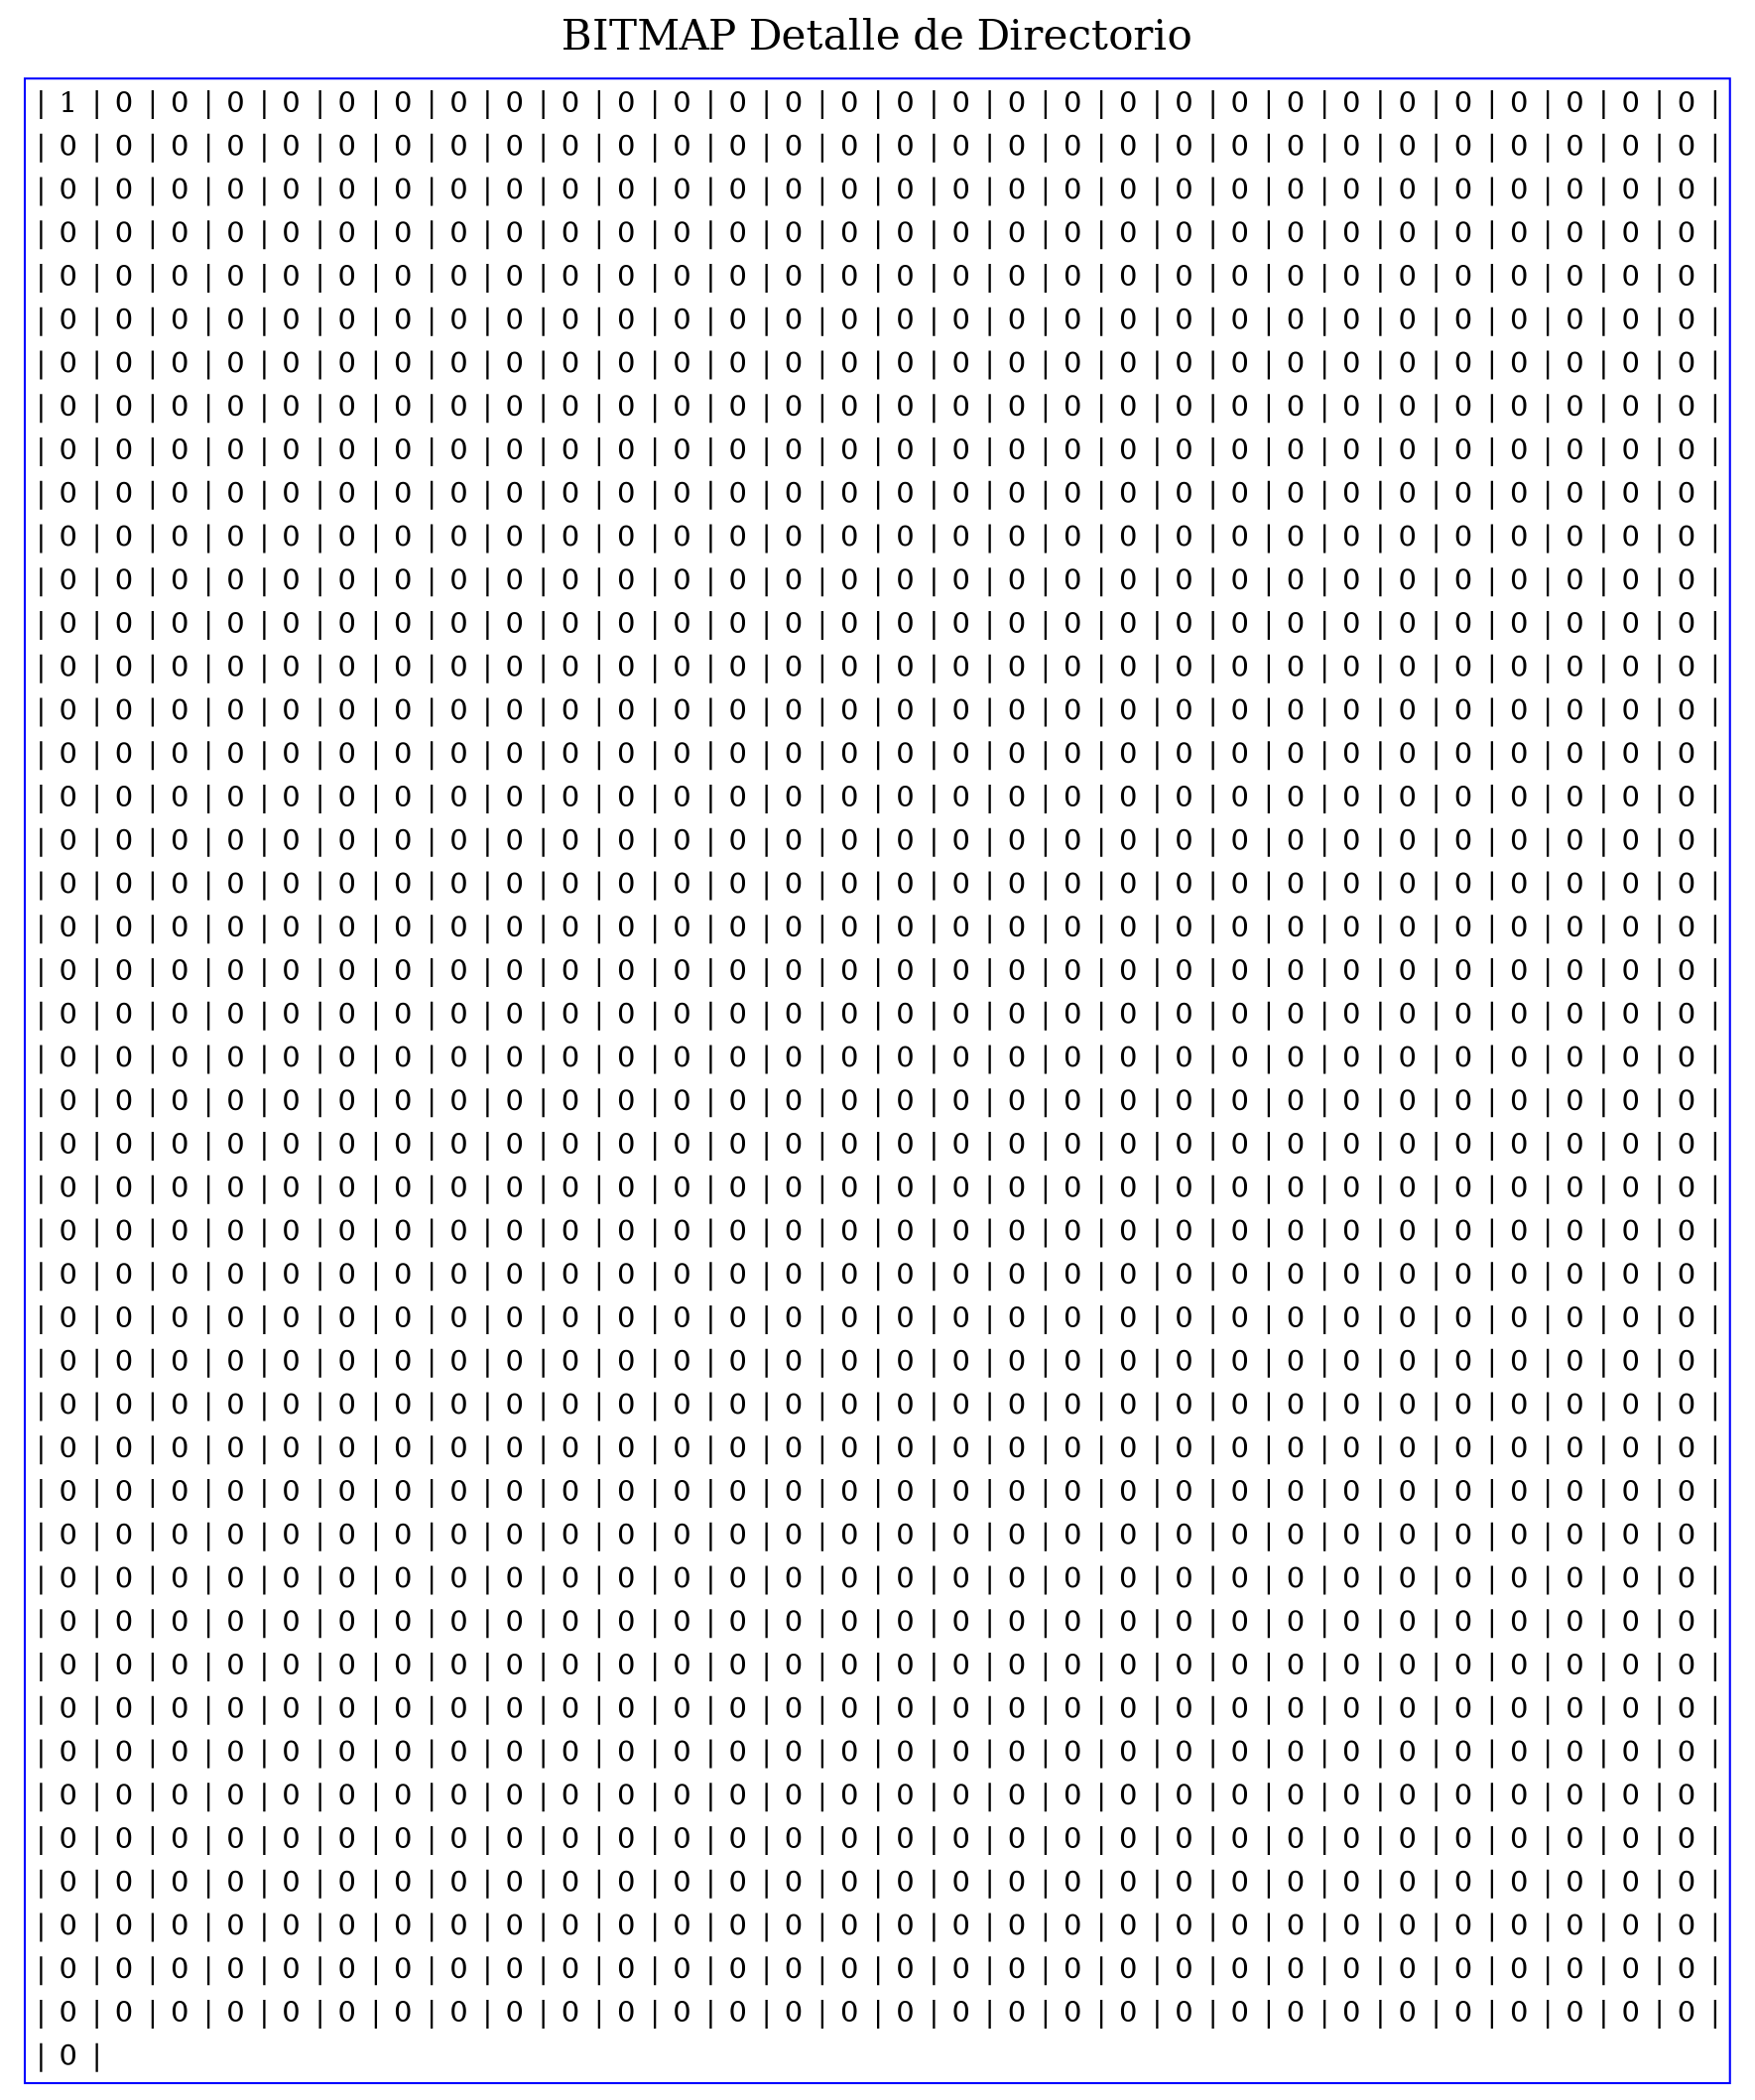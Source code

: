 digraph H {
graph[label="BITMAP Detalle de Directorio", labelloc=t, fontsize=20, compound=true];aHtmlTable [ 
shape=plaintext 
color=blue 
label=< 
<table border='1' cellborder='0'> 
	<tr><td>|</td>
<td>1</td><td>|</td><td>0</td><td>|</td><td>0</td><td>|</td><td>0</td><td>|</td><td>0</td><td>|</td><td>0</td><td>|</td><td>0</td><td>|</td><td>0</td><td>|</td><td>0</td><td>|</td><td>0</td><td>|</td><td>0</td><td>|</td><td>0</td><td>|</td><td>0</td><td>|</td><td>0</td><td>|</td><td>0</td><td>|</td><td>0</td><td>|</td><td>0</td><td>|</td><td>0</td><td>|</td><td>0</td><td>|</td><td>0</td><td>|</td><td>0</td><td>|</td><td>0</td><td>|</td><td>0</td><td>|</td><td>0</td><td>|</td><td>0</td><td>|</td><td>0</td><td>|</td><td>0</td><td>|</td><td>0</td><td>|</td><td>0</td><td>|</td><td>0</td><td>|</td></tr>
	<tr><td>|</td>
<td>0</td><td>|</td><td>0</td><td>|</td><td>0</td><td>|</td><td>0</td><td>|</td><td>0</td><td>|</td><td>0</td><td>|</td><td>0</td><td>|</td><td>0</td><td>|</td><td>0</td><td>|</td><td>0</td><td>|</td><td>0</td><td>|</td><td>0</td><td>|</td><td>0</td><td>|</td><td>0</td><td>|</td><td>0</td><td>|</td><td>0</td><td>|</td><td>0</td><td>|</td><td>0</td><td>|</td><td>0</td><td>|</td><td>0</td><td>|</td><td>0</td><td>|</td><td>0</td><td>|</td><td>0</td><td>|</td><td>0</td><td>|</td><td>0</td><td>|</td><td>0</td><td>|</td><td>0</td><td>|</td><td>0</td><td>|</td><td>0</td><td>|</td><td>0</td><td>|</td></tr>
	<tr><td>|</td>
<td>0</td><td>|</td><td>0</td><td>|</td><td>0</td><td>|</td><td>0</td><td>|</td><td>0</td><td>|</td><td>0</td><td>|</td><td>0</td><td>|</td><td>0</td><td>|</td><td>0</td><td>|</td><td>0</td><td>|</td><td>0</td><td>|</td><td>0</td><td>|</td><td>0</td><td>|</td><td>0</td><td>|</td><td>0</td><td>|</td><td>0</td><td>|</td><td>0</td><td>|</td><td>0</td><td>|</td><td>0</td><td>|</td><td>0</td><td>|</td><td>0</td><td>|</td><td>0</td><td>|</td><td>0</td><td>|</td><td>0</td><td>|</td><td>0</td><td>|</td><td>0</td><td>|</td><td>0</td><td>|</td><td>0</td><td>|</td><td>0</td><td>|</td><td>0</td><td>|</td></tr>
	<tr><td>|</td>
<td>0</td><td>|</td><td>0</td><td>|</td><td>0</td><td>|</td><td>0</td><td>|</td><td>0</td><td>|</td><td>0</td><td>|</td><td>0</td><td>|</td><td>0</td><td>|</td><td>0</td><td>|</td><td>0</td><td>|</td><td>0</td><td>|</td><td>0</td><td>|</td><td>0</td><td>|</td><td>0</td><td>|</td><td>0</td><td>|</td><td>0</td><td>|</td><td>0</td><td>|</td><td>0</td><td>|</td><td>0</td><td>|</td><td>0</td><td>|</td><td>0</td><td>|</td><td>0</td><td>|</td><td>0</td><td>|</td><td>0</td><td>|</td><td>0</td><td>|</td><td>0</td><td>|</td><td>0</td><td>|</td><td>0</td><td>|</td><td>0</td><td>|</td><td>0</td><td>|</td></tr>
	<tr><td>|</td>
<td>0</td><td>|</td><td>0</td><td>|</td><td>0</td><td>|</td><td>0</td><td>|</td><td>0</td><td>|</td><td>0</td><td>|</td><td>0</td><td>|</td><td>0</td><td>|</td><td>0</td><td>|</td><td>0</td><td>|</td><td>0</td><td>|</td><td>0</td><td>|</td><td>0</td><td>|</td><td>0</td><td>|</td><td>0</td><td>|</td><td>0</td><td>|</td><td>0</td><td>|</td><td>0</td><td>|</td><td>0</td><td>|</td><td>0</td><td>|</td><td>0</td><td>|</td><td>0</td><td>|</td><td>0</td><td>|</td><td>0</td><td>|</td><td>0</td><td>|</td><td>0</td><td>|</td><td>0</td><td>|</td><td>0</td><td>|</td><td>0</td><td>|</td><td>0</td><td>|</td></tr>
	<tr><td>|</td>
<td>0</td><td>|</td><td>0</td><td>|</td><td>0</td><td>|</td><td>0</td><td>|</td><td>0</td><td>|</td><td>0</td><td>|</td><td>0</td><td>|</td><td>0</td><td>|</td><td>0</td><td>|</td><td>0</td><td>|</td><td>0</td><td>|</td><td>0</td><td>|</td><td>0</td><td>|</td><td>0</td><td>|</td><td>0</td><td>|</td><td>0</td><td>|</td><td>0</td><td>|</td><td>0</td><td>|</td><td>0</td><td>|</td><td>0</td><td>|</td><td>0</td><td>|</td><td>0</td><td>|</td><td>0</td><td>|</td><td>0</td><td>|</td><td>0</td><td>|</td><td>0</td><td>|</td><td>0</td><td>|</td><td>0</td><td>|</td><td>0</td><td>|</td><td>0</td><td>|</td></tr>
	<tr><td>|</td>
<td>0</td><td>|</td><td>0</td><td>|</td><td>0</td><td>|</td><td>0</td><td>|</td><td>0</td><td>|</td><td>0</td><td>|</td><td>0</td><td>|</td><td>0</td><td>|</td><td>0</td><td>|</td><td>0</td><td>|</td><td>0</td><td>|</td><td>0</td><td>|</td><td>0</td><td>|</td><td>0</td><td>|</td><td>0</td><td>|</td><td>0</td><td>|</td><td>0</td><td>|</td><td>0</td><td>|</td><td>0</td><td>|</td><td>0</td><td>|</td><td>0</td><td>|</td><td>0</td><td>|</td><td>0</td><td>|</td><td>0</td><td>|</td><td>0</td><td>|</td><td>0</td><td>|</td><td>0</td><td>|</td><td>0</td><td>|</td><td>0</td><td>|</td><td>0</td><td>|</td></tr>
	<tr><td>|</td>
<td>0</td><td>|</td><td>0</td><td>|</td><td>0</td><td>|</td><td>0</td><td>|</td><td>0</td><td>|</td><td>0</td><td>|</td><td>0</td><td>|</td><td>0</td><td>|</td><td>0</td><td>|</td><td>0</td><td>|</td><td>0</td><td>|</td><td>0</td><td>|</td><td>0</td><td>|</td><td>0</td><td>|</td><td>0</td><td>|</td><td>0</td><td>|</td><td>0</td><td>|</td><td>0</td><td>|</td><td>0</td><td>|</td><td>0</td><td>|</td><td>0</td><td>|</td><td>0</td><td>|</td><td>0</td><td>|</td><td>0</td><td>|</td><td>0</td><td>|</td><td>0</td><td>|</td><td>0</td><td>|</td><td>0</td><td>|</td><td>0</td><td>|</td><td>0</td><td>|</td></tr>
	<tr><td>|</td>
<td>0</td><td>|</td><td>0</td><td>|</td><td>0</td><td>|</td><td>0</td><td>|</td><td>0</td><td>|</td><td>0</td><td>|</td><td>0</td><td>|</td><td>0</td><td>|</td><td>0</td><td>|</td><td>0</td><td>|</td><td>0</td><td>|</td><td>0</td><td>|</td><td>0</td><td>|</td><td>0</td><td>|</td><td>0</td><td>|</td><td>0</td><td>|</td><td>0</td><td>|</td><td>0</td><td>|</td><td>0</td><td>|</td><td>0</td><td>|</td><td>0</td><td>|</td><td>0</td><td>|</td><td>0</td><td>|</td><td>0</td><td>|</td><td>0</td><td>|</td><td>0</td><td>|</td><td>0</td><td>|</td><td>0</td><td>|</td><td>0</td><td>|</td><td>0</td><td>|</td></tr>
	<tr><td>|</td>
<td>0</td><td>|</td><td>0</td><td>|</td><td>0</td><td>|</td><td>0</td><td>|</td><td>0</td><td>|</td><td>0</td><td>|</td><td>0</td><td>|</td><td>0</td><td>|</td><td>0</td><td>|</td><td>0</td><td>|</td><td>0</td><td>|</td><td>0</td><td>|</td><td>0</td><td>|</td><td>0</td><td>|</td><td>0</td><td>|</td><td>0</td><td>|</td><td>0</td><td>|</td><td>0</td><td>|</td><td>0</td><td>|</td><td>0</td><td>|</td><td>0</td><td>|</td><td>0</td><td>|</td><td>0</td><td>|</td><td>0</td><td>|</td><td>0</td><td>|</td><td>0</td><td>|</td><td>0</td><td>|</td><td>0</td><td>|</td><td>0</td><td>|</td><td>0</td><td>|</td></tr>
	<tr><td>|</td>
<td>0</td><td>|</td><td>0</td><td>|</td><td>0</td><td>|</td><td>0</td><td>|</td><td>0</td><td>|</td><td>0</td><td>|</td><td>0</td><td>|</td><td>0</td><td>|</td><td>0</td><td>|</td><td>0</td><td>|</td><td>0</td><td>|</td><td>0</td><td>|</td><td>0</td><td>|</td><td>0</td><td>|</td><td>0</td><td>|</td><td>0</td><td>|</td><td>0</td><td>|</td><td>0</td><td>|</td><td>0</td><td>|</td><td>0</td><td>|</td><td>0</td><td>|</td><td>0</td><td>|</td><td>0</td><td>|</td><td>0</td><td>|</td><td>0</td><td>|</td><td>0</td><td>|</td><td>0</td><td>|</td><td>0</td><td>|</td><td>0</td><td>|</td><td>0</td><td>|</td></tr>
	<tr><td>|</td>
<td>0</td><td>|</td><td>0</td><td>|</td><td>0</td><td>|</td><td>0</td><td>|</td><td>0</td><td>|</td><td>0</td><td>|</td><td>0</td><td>|</td><td>0</td><td>|</td><td>0</td><td>|</td><td>0</td><td>|</td><td>0</td><td>|</td><td>0</td><td>|</td><td>0</td><td>|</td><td>0</td><td>|</td><td>0</td><td>|</td><td>0</td><td>|</td><td>0</td><td>|</td><td>0</td><td>|</td><td>0</td><td>|</td><td>0</td><td>|</td><td>0</td><td>|</td><td>0</td><td>|</td><td>0</td><td>|</td><td>0</td><td>|</td><td>0</td><td>|</td><td>0</td><td>|</td><td>0</td><td>|</td><td>0</td><td>|</td><td>0</td><td>|</td><td>0</td><td>|</td></tr>
	<tr><td>|</td>
<td>0</td><td>|</td><td>0</td><td>|</td><td>0</td><td>|</td><td>0</td><td>|</td><td>0</td><td>|</td><td>0</td><td>|</td><td>0</td><td>|</td><td>0</td><td>|</td><td>0</td><td>|</td><td>0</td><td>|</td><td>0</td><td>|</td><td>0</td><td>|</td><td>0</td><td>|</td><td>0</td><td>|</td><td>0</td><td>|</td><td>0</td><td>|</td><td>0</td><td>|</td><td>0</td><td>|</td><td>0</td><td>|</td><td>0</td><td>|</td><td>0</td><td>|</td><td>0</td><td>|</td><td>0</td><td>|</td><td>0</td><td>|</td><td>0</td><td>|</td><td>0</td><td>|</td><td>0</td><td>|</td><td>0</td><td>|</td><td>0</td><td>|</td><td>0</td><td>|</td></tr>
	<tr><td>|</td>
<td>0</td><td>|</td><td>0</td><td>|</td><td>0</td><td>|</td><td>0</td><td>|</td><td>0</td><td>|</td><td>0</td><td>|</td><td>0</td><td>|</td><td>0</td><td>|</td><td>0</td><td>|</td><td>0</td><td>|</td><td>0</td><td>|</td><td>0</td><td>|</td><td>0</td><td>|</td><td>0</td><td>|</td><td>0</td><td>|</td><td>0</td><td>|</td><td>0</td><td>|</td><td>0</td><td>|</td><td>0</td><td>|</td><td>0</td><td>|</td><td>0</td><td>|</td><td>0</td><td>|</td><td>0</td><td>|</td><td>0</td><td>|</td><td>0</td><td>|</td><td>0</td><td>|</td><td>0</td><td>|</td><td>0</td><td>|</td><td>0</td><td>|</td><td>0</td><td>|</td></tr>
	<tr><td>|</td>
<td>0</td><td>|</td><td>0</td><td>|</td><td>0</td><td>|</td><td>0</td><td>|</td><td>0</td><td>|</td><td>0</td><td>|</td><td>0</td><td>|</td><td>0</td><td>|</td><td>0</td><td>|</td><td>0</td><td>|</td><td>0</td><td>|</td><td>0</td><td>|</td><td>0</td><td>|</td><td>0</td><td>|</td><td>0</td><td>|</td><td>0</td><td>|</td><td>0</td><td>|</td><td>0</td><td>|</td><td>0</td><td>|</td><td>0</td><td>|</td><td>0</td><td>|</td><td>0</td><td>|</td><td>0</td><td>|</td><td>0</td><td>|</td><td>0</td><td>|</td><td>0</td><td>|</td><td>0</td><td>|</td><td>0</td><td>|</td><td>0</td><td>|</td><td>0</td><td>|</td></tr>
	<tr><td>|</td>
<td>0</td><td>|</td><td>0</td><td>|</td><td>0</td><td>|</td><td>0</td><td>|</td><td>0</td><td>|</td><td>0</td><td>|</td><td>0</td><td>|</td><td>0</td><td>|</td><td>0</td><td>|</td><td>0</td><td>|</td><td>0</td><td>|</td><td>0</td><td>|</td><td>0</td><td>|</td><td>0</td><td>|</td><td>0</td><td>|</td><td>0</td><td>|</td><td>0</td><td>|</td><td>0</td><td>|</td><td>0</td><td>|</td><td>0</td><td>|</td><td>0</td><td>|</td><td>0</td><td>|</td><td>0</td><td>|</td><td>0</td><td>|</td><td>0</td><td>|</td><td>0</td><td>|</td><td>0</td><td>|</td><td>0</td><td>|</td><td>0</td><td>|</td><td>0</td><td>|</td></tr>
	<tr><td>|</td>
<td>0</td><td>|</td><td>0</td><td>|</td><td>0</td><td>|</td><td>0</td><td>|</td><td>0</td><td>|</td><td>0</td><td>|</td><td>0</td><td>|</td><td>0</td><td>|</td><td>0</td><td>|</td><td>0</td><td>|</td><td>0</td><td>|</td><td>0</td><td>|</td><td>0</td><td>|</td><td>0</td><td>|</td><td>0</td><td>|</td><td>0</td><td>|</td><td>0</td><td>|</td><td>0</td><td>|</td><td>0</td><td>|</td><td>0</td><td>|</td><td>0</td><td>|</td><td>0</td><td>|</td><td>0</td><td>|</td><td>0</td><td>|</td><td>0</td><td>|</td><td>0</td><td>|</td><td>0</td><td>|</td><td>0</td><td>|</td><td>0</td><td>|</td><td>0</td><td>|</td></tr>
	<tr><td>|</td>
<td>0</td><td>|</td><td>0</td><td>|</td><td>0</td><td>|</td><td>0</td><td>|</td><td>0</td><td>|</td><td>0</td><td>|</td><td>0</td><td>|</td><td>0</td><td>|</td><td>0</td><td>|</td><td>0</td><td>|</td><td>0</td><td>|</td><td>0</td><td>|</td><td>0</td><td>|</td><td>0</td><td>|</td><td>0</td><td>|</td><td>0</td><td>|</td><td>0</td><td>|</td><td>0</td><td>|</td><td>0</td><td>|</td><td>0</td><td>|</td><td>0</td><td>|</td><td>0</td><td>|</td><td>0</td><td>|</td><td>0</td><td>|</td><td>0</td><td>|</td><td>0</td><td>|</td><td>0</td><td>|</td><td>0</td><td>|</td><td>0</td><td>|</td><td>0</td><td>|</td></tr>
	<tr><td>|</td>
<td>0</td><td>|</td><td>0</td><td>|</td><td>0</td><td>|</td><td>0</td><td>|</td><td>0</td><td>|</td><td>0</td><td>|</td><td>0</td><td>|</td><td>0</td><td>|</td><td>0</td><td>|</td><td>0</td><td>|</td><td>0</td><td>|</td><td>0</td><td>|</td><td>0</td><td>|</td><td>0</td><td>|</td><td>0</td><td>|</td><td>0</td><td>|</td><td>0</td><td>|</td><td>0</td><td>|</td><td>0</td><td>|</td><td>0</td><td>|</td><td>0</td><td>|</td><td>0</td><td>|</td><td>0</td><td>|</td><td>0</td><td>|</td><td>0</td><td>|</td><td>0</td><td>|</td><td>0</td><td>|</td><td>0</td><td>|</td><td>0</td><td>|</td><td>0</td><td>|</td></tr>
	<tr><td>|</td>
<td>0</td><td>|</td><td>0</td><td>|</td><td>0</td><td>|</td><td>0</td><td>|</td><td>0</td><td>|</td><td>0</td><td>|</td><td>0</td><td>|</td><td>0</td><td>|</td><td>0</td><td>|</td><td>0</td><td>|</td><td>0</td><td>|</td><td>0</td><td>|</td><td>0</td><td>|</td><td>0</td><td>|</td><td>0</td><td>|</td><td>0</td><td>|</td><td>0</td><td>|</td><td>0</td><td>|</td><td>0</td><td>|</td><td>0</td><td>|</td><td>0</td><td>|</td><td>0</td><td>|</td><td>0</td><td>|</td><td>0</td><td>|</td><td>0</td><td>|</td><td>0</td><td>|</td><td>0</td><td>|</td><td>0</td><td>|</td><td>0</td><td>|</td><td>0</td><td>|</td></tr>
	<tr><td>|</td>
<td>0</td><td>|</td><td>0</td><td>|</td><td>0</td><td>|</td><td>0</td><td>|</td><td>0</td><td>|</td><td>0</td><td>|</td><td>0</td><td>|</td><td>0</td><td>|</td><td>0</td><td>|</td><td>0</td><td>|</td><td>0</td><td>|</td><td>0</td><td>|</td><td>0</td><td>|</td><td>0</td><td>|</td><td>0</td><td>|</td><td>0</td><td>|</td><td>0</td><td>|</td><td>0</td><td>|</td><td>0</td><td>|</td><td>0</td><td>|</td><td>0</td><td>|</td><td>0</td><td>|</td><td>0</td><td>|</td><td>0</td><td>|</td><td>0</td><td>|</td><td>0</td><td>|</td><td>0</td><td>|</td><td>0</td><td>|</td><td>0</td><td>|</td><td>0</td><td>|</td></tr>
	<tr><td>|</td>
<td>0</td><td>|</td><td>0</td><td>|</td><td>0</td><td>|</td><td>0</td><td>|</td><td>0</td><td>|</td><td>0</td><td>|</td><td>0</td><td>|</td><td>0</td><td>|</td><td>0</td><td>|</td><td>0</td><td>|</td><td>0</td><td>|</td><td>0</td><td>|</td><td>0</td><td>|</td><td>0</td><td>|</td><td>0</td><td>|</td><td>0</td><td>|</td><td>0</td><td>|</td><td>0</td><td>|</td><td>0</td><td>|</td><td>0</td><td>|</td><td>0</td><td>|</td><td>0</td><td>|</td><td>0</td><td>|</td><td>0</td><td>|</td><td>0</td><td>|</td><td>0</td><td>|</td><td>0</td><td>|</td><td>0</td><td>|</td><td>0</td><td>|</td><td>0</td><td>|</td></tr>
	<tr><td>|</td>
<td>0</td><td>|</td><td>0</td><td>|</td><td>0</td><td>|</td><td>0</td><td>|</td><td>0</td><td>|</td><td>0</td><td>|</td><td>0</td><td>|</td><td>0</td><td>|</td><td>0</td><td>|</td><td>0</td><td>|</td><td>0</td><td>|</td><td>0</td><td>|</td><td>0</td><td>|</td><td>0</td><td>|</td><td>0</td><td>|</td><td>0</td><td>|</td><td>0</td><td>|</td><td>0</td><td>|</td><td>0</td><td>|</td><td>0</td><td>|</td><td>0</td><td>|</td><td>0</td><td>|</td><td>0</td><td>|</td><td>0</td><td>|</td><td>0</td><td>|</td><td>0</td><td>|</td><td>0</td><td>|</td><td>0</td><td>|</td><td>0</td><td>|</td><td>0</td><td>|</td></tr>
	<tr><td>|</td>
<td>0</td><td>|</td><td>0</td><td>|</td><td>0</td><td>|</td><td>0</td><td>|</td><td>0</td><td>|</td><td>0</td><td>|</td><td>0</td><td>|</td><td>0</td><td>|</td><td>0</td><td>|</td><td>0</td><td>|</td><td>0</td><td>|</td><td>0</td><td>|</td><td>0</td><td>|</td><td>0</td><td>|</td><td>0</td><td>|</td><td>0</td><td>|</td><td>0</td><td>|</td><td>0</td><td>|</td><td>0</td><td>|</td><td>0</td><td>|</td><td>0</td><td>|</td><td>0</td><td>|</td><td>0</td><td>|</td><td>0</td><td>|</td><td>0</td><td>|</td><td>0</td><td>|</td><td>0</td><td>|</td><td>0</td><td>|</td><td>0</td><td>|</td><td>0</td><td>|</td></tr>
	<tr><td>|</td>
<td>0</td><td>|</td><td>0</td><td>|</td><td>0</td><td>|</td><td>0</td><td>|</td><td>0</td><td>|</td><td>0</td><td>|</td><td>0</td><td>|</td><td>0</td><td>|</td><td>0</td><td>|</td><td>0</td><td>|</td><td>0</td><td>|</td><td>0</td><td>|</td><td>0</td><td>|</td><td>0</td><td>|</td><td>0</td><td>|</td><td>0</td><td>|</td><td>0</td><td>|</td><td>0</td><td>|</td><td>0</td><td>|</td><td>0</td><td>|</td><td>0</td><td>|</td><td>0</td><td>|</td><td>0</td><td>|</td><td>0</td><td>|</td><td>0</td><td>|</td><td>0</td><td>|</td><td>0</td><td>|</td><td>0</td><td>|</td><td>0</td><td>|</td><td>0</td><td>|</td></tr>
	<tr><td>|</td>
<td>0</td><td>|</td><td>0</td><td>|</td><td>0</td><td>|</td><td>0</td><td>|</td><td>0</td><td>|</td><td>0</td><td>|</td><td>0</td><td>|</td><td>0</td><td>|</td><td>0</td><td>|</td><td>0</td><td>|</td><td>0</td><td>|</td><td>0</td><td>|</td><td>0</td><td>|</td><td>0</td><td>|</td><td>0</td><td>|</td><td>0</td><td>|</td><td>0</td><td>|</td><td>0</td><td>|</td><td>0</td><td>|</td><td>0</td><td>|</td><td>0</td><td>|</td><td>0</td><td>|</td><td>0</td><td>|</td><td>0</td><td>|</td><td>0</td><td>|</td><td>0</td><td>|</td><td>0</td><td>|</td><td>0</td><td>|</td><td>0</td><td>|</td><td>0</td><td>|</td></tr>
	<tr><td>|</td>
<td>0</td><td>|</td><td>0</td><td>|</td><td>0</td><td>|</td><td>0</td><td>|</td><td>0</td><td>|</td><td>0</td><td>|</td><td>0</td><td>|</td><td>0</td><td>|</td><td>0</td><td>|</td><td>0</td><td>|</td><td>0</td><td>|</td><td>0</td><td>|</td><td>0</td><td>|</td><td>0</td><td>|</td><td>0</td><td>|</td><td>0</td><td>|</td><td>0</td><td>|</td><td>0</td><td>|</td><td>0</td><td>|</td><td>0</td><td>|</td><td>0</td><td>|</td><td>0</td><td>|</td><td>0</td><td>|</td><td>0</td><td>|</td><td>0</td><td>|</td><td>0</td><td>|</td><td>0</td><td>|</td><td>0</td><td>|</td><td>0</td><td>|</td><td>0</td><td>|</td></tr>
	<tr><td>|</td>
<td>0</td><td>|</td><td>0</td><td>|</td><td>0</td><td>|</td><td>0</td><td>|</td><td>0</td><td>|</td><td>0</td><td>|</td><td>0</td><td>|</td><td>0</td><td>|</td><td>0</td><td>|</td><td>0</td><td>|</td><td>0</td><td>|</td><td>0</td><td>|</td><td>0</td><td>|</td><td>0</td><td>|</td><td>0</td><td>|</td><td>0</td><td>|</td><td>0</td><td>|</td><td>0</td><td>|</td><td>0</td><td>|</td><td>0</td><td>|</td><td>0</td><td>|</td><td>0</td><td>|</td><td>0</td><td>|</td><td>0</td><td>|</td><td>0</td><td>|</td><td>0</td><td>|</td><td>0</td><td>|</td><td>0</td><td>|</td><td>0</td><td>|</td><td>0</td><td>|</td></tr>
	<tr><td>|</td>
<td>0</td><td>|</td><td>0</td><td>|</td><td>0</td><td>|</td><td>0</td><td>|</td><td>0</td><td>|</td><td>0</td><td>|</td><td>0</td><td>|</td><td>0</td><td>|</td><td>0</td><td>|</td><td>0</td><td>|</td><td>0</td><td>|</td><td>0</td><td>|</td><td>0</td><td>|</td><td>0</td><td>|</td><td>0</td><td>|</td><td>0</td><td>|</td><td>0</td><td>|</td><td>0</td><td>|</td><td>0</td><td>|</td><td>0</td><td>|</td><td>0</td><td>|</td><td>0</td><td>|</td><td>0</td><td>|</td><td>0</td><td>|</td><td>0</td><td>|</td><td>0</td><td>|</td><td>0</td><td>|</td><td>0</td><td>|</td><td>0</td><td>|</td><td>0</td><td>|</td></tr>
	<tr><td>|</td>
<td>0</td><td>|</td><td>0</td><td>|</td><td>0</td><td>|</td><td>0</td><td>|</td><td>0</td><td>|</td><td>0</td><td>|</td><td>0</td><td>|</td><td>0</td><td>|</td><td>0</td><td>|</td><td>0</td><td>|</td><td>0</td><td>|</td><td>0</td><td>|</td><td>0</td><td>|</td><td>0</td><td>|</td><td>0</td><td>|</td><td>0</td><td>|</td><td>0</td><td>|</td><td>0</td><td>|</td><td>0</td><td>|</td><td>0</td><td>|</td><td>0</td><td>|</td><td>0</td><td>|</td><td>0</td><td>|</td><td>0</td><td>|</td><td>0</td><td>|</td><td>0</td><td>|</td><td>0</td><td>|</td><td>0</td><td>|</td><td>0</td><td>|</td><td>0</td><td>|</td></tr>
	<tr><td>|</td>
<td>0</td><td>|</td><td>0</td><td>|</td><td>0</td><td>|</td><td>0</td><td>|</td><td>0</td><td>|</td><td>0</td><td>|</td><td>0</td><td>|</td><td>0</td><td>|</td><td>0</td><td>|</td><td>0</td><td>|</td><td>0</td><td>|</td><td>0</td><td>|</td><td>0</td><td>|</td><td>0</td><td>|</td><td>0</td><td>|</td><td>0</td><td>|</td><td>0</td><td>|</td><td>0</td><td>|</td><td>0</td><td>|</td><td>0</td><td>|</td><td>0</td><td>|</td><td>0</td><td>|</td><td>0</td><td>|</td><td>0</td><td>|</td><td>0</td><td>|</td><td>0</td><td>|</td><td>0</td><td>|</td><td>0</td><td>|</td><td>0</td><td>|</td><td>0</td><td>|</td></tr>
	<tr><td>|</td>
<td>0</td><td>|</td><td>0</td><td>|</td><td>0</td><td>|</td><td>0</td><td>|</td><td>0</td><td>|</td><td>0</td><td>|</td><td>0</td><td>|</td><td>0</td><td>|</td><td>0</td><td>|</td><td>0</td><td>|</td><td>0</td><td>|</td><td>0</td><td>|</td><td>0</td><td>|</td><td>0</td><td>|</td><td>0</td><td>|</td><td>0</td><td>|</td><td>0</td><td>|</td><td>0</td><td>|</td><td>0</td><td>|</td><td>0</td><td>|</td><td>0</td><td>|</td><td>0</td><td>|</td><td>0</td><td>|</td><td>0</td><td>|</td><td>0</td><td>|</td><td>0</td><td>|</td><td>0</td><td>|</td><td>0</td><td>|</td><td>0</td><td>|</td><td>0</td><td>|</td></tr>
	<tr><td>|</td>
<td>0</td><td>|</td><td>0</td><td>|</td><td>0</td><td>|</td><td>0</td><td>|</td><td>0</td><td>|</td><td>0</td><td>|</td><td>0</td><td>|</td><td>0</td><td>|</td><td>0</td><td>|</td><td>0</td><td>|</td><td>0</td><td>|</td><td>0</td><td>|</td><td>0</td><td>|</td><td>0</td><td>|</td><td>0</td><td>|</td><td>0</td><td>|</td><td>0</td><td>|</td><td>0</td><td>|</td><td>0</td><td>|</td><td>0</td><td>|</td><td>0</td><td>|</td><td>0</td><td>|</td><td>0</td><td>|</td><td>0</td><td>|</td><td>0</td><td>|</td><td>0</td><td>|</td><td>0</td><td>|</td><td>0</td><td>|</td><td>0</td><td>|</td><td>0</td><td>|</td></tr>
	<tr><td>|</td>
<td>0</td><td>|</td><td>0</td><td>|</td><td>0</td><td>|</td><td>0</td><td>|</td><td>0</td><td>|</td><td>0</td><td>|</td><td>0</td><td>|</td><td>0</td><td>|</td><td>0</td><td>|</td><td>0</td><td>|</td><td>0</td><td>|</td><td>0</td><td>|</td><td>0</td><td>|</td><td>0</td><td>|</td><td>0</td><td>|</td><td>0</td><td>|</td><td>0</td><td>|</td><td>0</td><td>|</td><td>0</td><td>|</td><td>0</td><td>|</td><td>0</td><td>|</td><td>0</td><td>|</td><td>0</td><td>|</td><td>0</td><td>|</td><td>0</td><td>|</td><td>0</td><td>|</td><td>0</td><td>|</td><td>0</td><td>|</td><td>0</td><td>|</td><td>0</td><td>|</td></tr>
	<tr><td>|</td>
<td>0</td><td>|</td><td>0</td><td>|</td><td>0</td><td>|</td><td>0</td><td>|</td><td>0</td><td>|</td><td>0</td><td>|</td><td>0</td><td>|</td><td>0</td><td>|</td><td>0</td><td>|</td><td>0</td><td>|</td><td>0</td><td>|</td><td>0</td><td>|</td><td>0</td><td>|</td><td>0</td><td>|</td><td>0</td><td>|</td><td>0</td><td>|</td><td>0</td><td>|</td><td>0</td><td>|</td><td>0</td><td>|</td><td>0</td><td>|</td><td>0</td><td>|</td><td>0</td><td>|</td><td>0</td><td>|</td><td>0</td><td>|</td><td>0</td><td>|</td><td>0</td><td>|</td><td>0</td><td>|</td><td>0</td><td>|</td><td>0</td><td>|</td><td>0</td><td>|</td></tr>
	<tr><td>|</td>
<td>0</td><td>|</td><td>0</td><td>|</td><td>0</td><td>|</td><td>0</td><td>|</td><td>0</td><td>|</td><td>0</td><td>|</td><td>0</td><td>|</td><td>0</td><td>|</td><td>0</td><td>|</td><td>0</td><td>|</td><td>0</td><td>|</td><td>0</td><td>|</td><td>0</td><td>|</td><td>0</td><td>|</td><td>0</td><td>|</td><td>0</td><td>|</td><td>0</td><td>|</td><td>0</td><td>|</td><td>0</td><td>|</td><td>0</td><td>|</td><td>0</td><td>|</td><td>0</td><td>|</td><td>0</td><td>|</td><td>0</td><td>|</td><td>0</td><td>|</td><td>0</td><td>|</td><td>0</td><td>|</td><td>0</td><td>|</td><td>0</td><td>|</td><td>0</td><td>|</td></tr>
	<tr><td>|</td>
<td>0</td><td>|</td><td>0</td><td>|</td><td>0</td><td>|</td><td>0</td><td>|</td><td>0</td><td>|</td><td>0</td><td>|</td><td>0</td><td>|</td><td>0</td><td>|</td><td>0</td><td>|</td><td>0</td><td>|</td><td>0</td><td>|</td><td>0</td><td>|</td><td>0</td><td>|</td><td>0</td><td>|</td><td>0</td><td>|</td><td>0</td><td>|</td><td>0</td><td>|</td><td>0</td><td>|</td><td>0</td><td>|</td><td>0</td><td>|</td><td>0</td><td>|</td><td>0</td><td>|</td><td>0</td><td>|</td><td>0</td><td>|</td><td>0</td><td>|</td><td>0</td><td>|</td><td>0</td><td>|</td><td>0</td><td>|</td><td>0</td><td>|</td><td>0</td><td>|</td></tr>
	<tr><td>|</td>
<td>0</td><td>|</td><td>0</td><td>|</td><td>0</td><td>|</td><td>0</td><td>|</td><td>0</td><td>|</td><td>0</td><td>|</td><td>0</td><td>|</td><td>0</td><td>|</td><td>0</td><td>|</td><td>0</td><td>|</td><td>0</td><td>|</td><td>0</td><td>|</td><td>0</td><td>|</td><td>0</td><td>|</td><td>0</td><td>|</td><td>0</td><td>|</td><td>0</td><td>|</td><td>0</td><td>|</td><td>0</td><td>|</td><td>0</td><td>|</td><td>0</td><td>|</td><td>0</td><td>|</td><td>0</td><td>|</td><td>0</td><td>|</td><td>0</td><td>|</td><td>0</td><td>|</td><td>0</td><td>|</td><td>0</td><td>|</td><td>0</td><td>|</td><td>0</td><td>|</td></tr>
	<tr><td>|</td>
<td>0</td><td>|</td><td>0</td><td>|</td><td>0</td><td>|</td><td>0</td><td>|</td><td>0</td><td>|</td><td>0</td><td>|</td><td>0</td><td>|</td><td>0</td><td>|</td><td>0</td><td>|</td><td>0</td><td>|</td><td>0</td><td>|</td><td>0</td><td>|</td><td>0</td><td>|</td><td>0</td><td>|</td><td>0</td><td>|</td><td>0</td><td>|</td><td>0</td><td>|</td><td>0</td><td>|</td><td>0</td><td>|</td><td>0</td><td>|</td><td>0</td><td>|</td><td>0</td><td>|</td><td>0</td><td>|</td><td>0</td><td>|</td><td>0</td><td>|</td><td>0</td><td>|</td><td>0</td><td>|</td><td>0</td><td>|</td><td>0</td><td>|</td><td>0</td><td>|</td></tr>
	<tr><td>|</td>
<td>0</td><td>|</td><td>0</td><td>|</td><td>0</td><td>|</td><td>0</td><td>|</td><td>0</td><td>|</td><td>0</td><td>|</td><td>0</td><td>|</td><td>0</td><td>|</td><td>0</td><td>|</td><td>0</td><td>|</td><td>0</td><td>|</td><td>0</td><td>|</td><td>0</td><td>|</td><td>0</td><td>|</td><td>0</td><td>|</td><td>0</td><td>|</td><td>0</td><td>|</td><td>0</td><td>|</td><td>0</td><td>|</td><td>0</td><td>|</td><td>0</td><td>|</td><td>0</td><td>|</td><td>0</td><td>|</td><td>0</td><td>|</td><td>0</td><td>|</td><td>0</td><td>|</td><td>0</td><td>|</td><td>0</td><td>|</td><td>0</td><td>|</td><td>0</td><td>|</td></tr>
	<tr><td>|</td>
<td>0</td><td>|</td><td>0</td><td>|</td><td>0</td><td>|</td><td>0</td><td>|</td><td>0</td><td>|</td><td>0</td><td>|</td><td>0</td><td>|</td><td>0</td><td>|</td><td>0</td><td>|</td><td>0</td><td>|</td><td>0</td><td>|</td><td>0</td><td>|</td><td>0</td><td>|</td><td>0</td><td>|</td><td>0</td><td>|</td><td>0</td><td>|</td><td>0</td><td>|</td><td>0</td><td>|</td><td>0</td><td>|</td><td>0</td><td>|</td><td>0</td><td>|</td><td>0</td><td>|</td><td>0</td><td>|</td><td>0</td><td>|</td><td>0</td><td>|</td><td>0</td><td>|</td><td>0</td><td>|</td><td>0</td><td>|</td><td>0</td><td>|</td><td>0</td><td>|</td></tr>
	<tr><td>|</td>
<td>0</td><td>|</td><td>0</td><td>|</td><td>0</td><td>|</td><td>0</td><td>|</td><td>0</td><td>|</td><td>0</td><td>|</td><td>0</td><td>|</td><td>0</td><td>|</td><td>0</td><td>|</td><td>0</td><td>|</td><td>0</td><td>|</td><td>0</td><td>|</td><td>0</td><td>|</td><td>0</td><td>|</td><td>0</td><td>|</td><td>0</td><td>|</td><td>0</td><td>|</td><td>0</td><td>|</td><td>0</td><td>|</td><td>0</td><td>|</td><td>0</td><td>|</td><td>0</td><td>|</td><td>0</td><td>|</td><td>0</td><td>|</td><td>0</td><td>|</td><td>0</td><td>|</td><td>0</td><td>|</td><td>0</td><td>|</td><td>0</td><td>|</td><td>0</td><td>|</td></tr>
	<tr><td>|</td>
<td>0</td><td>|</td><td>0</td><td>|</td><td>0</td><td>|</td><td>0</td><td>|</td><td>0</td><td>|</td><td>0</td><td>|</td><td>0</td><td>|</td><td>0</td><td>|</td><td>0</td><td>|</td><td>0</td><td>|</td><td>0</td><td>|</td><td>0</td><td>|</td><td>0</td><td>|</td><td>0</td><td>|</td><td>0</td><td>|</td><td>0</td><td>|</td><td>0</td><td>|</td><td>0</td><td>|</td><td>0</td><td>|</td><td>0</td><td>|</td><td>0</td><td>|</td><td>0</td><td>|</td><td>0</td><td>|</td><td>0</td><td>|</td><td>0</td><td>|</td><td>0</td><td>|</td><td>0</td><td>|</td><td>0</td><td>|</td><td>0</td><td>|</td><td>0</td><td>|</td></tr>
	<tr><td>|</td>
<td>0</td><td>|</td><td>0</td><td>|</td><td>0</td><td>|</td><td>0</td><td>|</td><td>0</td><td>|</td><td>0</td><td>|</td><td>0</td><td>|</td><td>0</td><td>|</td><td>0</td><td>|</td><td>0</td><td>|</td><td>0</td><td>|</td><td>0</td><td>|</td><td>0</td><td>|</td><td>0</td><td>|</td><td>0</td><td>|</td><td>0</td><td>|</td><td>0</td><td>|</td><td>0</td><td>|</td><td>0</td><td>|</td><td>0</td><td>|</td><td>0</td><td>|</td><td>0</td><td>|</td><td>0</td><td>|</td><td>0</td><td>|</td><td>0</td><td>|</td><td>0</td><td>|</td><td>0</td><td>|</td><td>0</td><td>|</td><td>0</td><td>|</td><td>0</td><td>|</td></tr>
	<tr><td>|</td>
<td>0</td><td>|</td><td>0</td><td>|</td><td>0</td><td>|</td><td>0</td><td>|</td><td>0</td><td>|</td><td>0</td><td>|</td><td>0</td><td>|</td><td>0</td><td>|</td><td>0</td><td>|</td><td>0</td><td>|</td><td>0</td><td>|</td><td>0</td><td>|</td><td>0</td><td>|</td><td>0</td><td>|</td><td>0</td><td>|</td><td>0</td><td>|</td><td>0</td><td>|</td><td>0</td><td>|</td><td>0</td><td>|</td><td>0</td><td>|</td><td>0</td><td>|</td><td>0</td><td>|</td><td>0</td><td>|</td><td>0</td><td>|</td><td>0</td><td>|</td><td>0</td><td>|</td><td>0</td><td>|</td><td>0</td><td>|</td><td>0</td><td>|</td><td>0</td><td>|</td></tr>
	<tr><td>|</td>
<td>0</td><td>|</td></tr>

</table>>];}